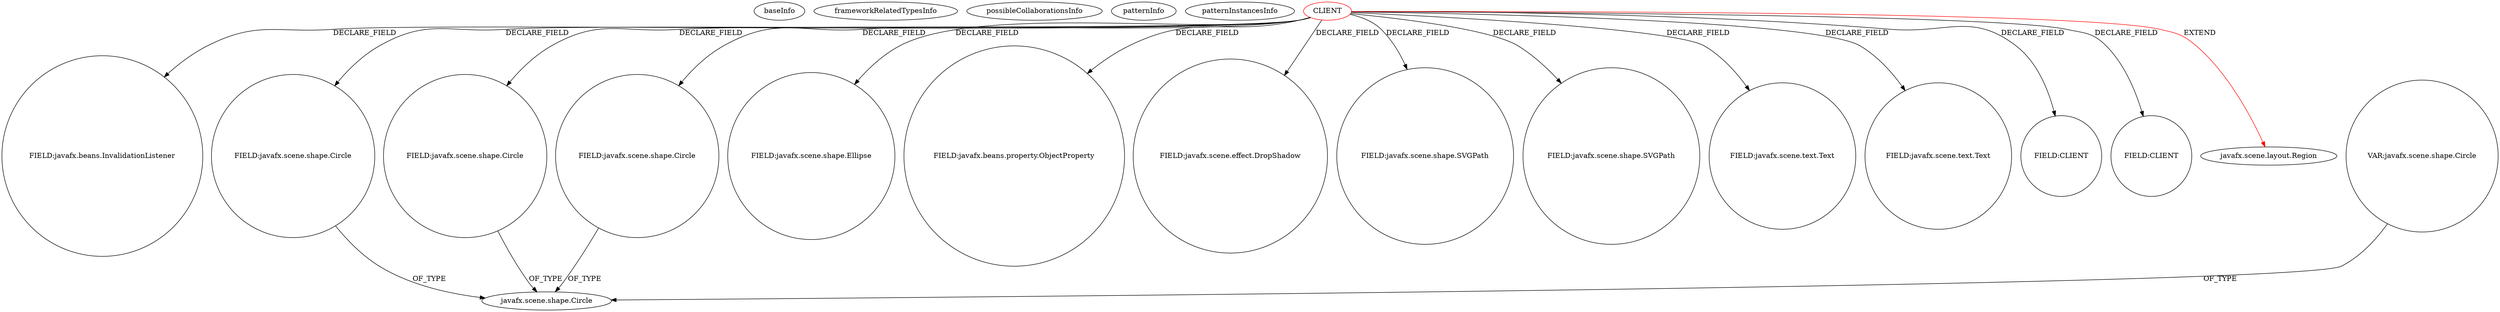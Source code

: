 digraph {
baseInfo[graphId=3618,category="pattern",isAnonymous=false,possibleRelation=false]
frameworkRelatedTypesInfo[0="javafx.scene.layout.Region"]
possibleCollaborationsInfo[]
patternInfo[frequency=2.0,patternRootClient=0]
patternInstancesInfo[0="MrLoNee-RadialFx~/MrLoNee-RadialFx/RadialFx-master/src/com/mrlonee/radialfx/thermostat/NestNoCss.java~NestNoCss~985",1="MrLoNee-RadialFx~/MrLoNee-RadialFx/RadialFx-master/src/com/mrlonee/radialfx/thermostat/Nest.java~Nest~992"]
40[label="FIELD:javafx.beans.InvalidationListener",vertexType="FIELD_DECLARATION",isFrameworkType=false,shape=circle]
0[label="CLIENT",vertexType="ROOT_CLIENT_CLASS_DECLARATION",isFrameworkType=false,color=red]
32[label="FIELD:javafx.scene.shape.Circle",vertexType="FIELD_DECLARATION",isFrameworkType=false,shape=circle]
26[label="FIELD:javafx.scene.shape.Circle",vertexType="FIELD_DECLARATION",isFrameworkType=false,shape=circle]
30[label="FIELD:javafx.scene.shape.Circle",vertexType="FIELD_DECLARATION",isFrameworkType=false,shape=circle]
34[label="FIELD:javafx.scene.shape.Ellipse",vertexType="FIELD_DECLARATION",isFrameworkType=false,shape=circle]
46[label="FIELD:javafx.beans.property.ObjectProperty",vertexType="FIELD_DECLARATION",isFrameworkType=false,shape=circle]
52[label="FIELD:javafx.scene.effect.DropShadow",vertexType="FIELD_DECLARATION",isFrameworkType=false,shape=circle]
38[label="FIELD:javafx.scene.shape.SVGPath",vertexType="FIELD_DECLARATION",isFrameworkType=false,shape=circle]
36[label="FIELD:javafx.scene.shape.SVGPath",vertexType="FIELD_DECLARATION",isFrameworkType=false,shape=circle]
50[label="FIELD:javafx.scene.text.Text",vertexType="FIELD_DECLARATION",isFrameworkType=false,shape=circle]
20[label="FIELD:javafx.scene.text.Text",vertexType="FIELD_DECLARATION",isFrameworkType=false,shape=circle]
56[label="FIELD:CLIENT",vertexType="FIELD_DECLARATION",isFrameworkType=false,shape=circle]
22[label="FIELD:CLIENT",vertexType="FIELD_DECLARATION",isFrameworkType=false,shape=circle]
1[label="javafx.scene.layout.Region",vertexType="FRAMEWORK_CLASS_TYPE",isFrameworkType=false]
27[label="javafx.scene.shape.Circle",vertexType="FRAMEWORK_CLASS_TYPE",isFrameworkType=false]
139[label="VAR:javafx.scene.shape.Circle",vertexType="VARIABLE_EXPRESION",isFrameworkType=false,shape=circle]
0->22[label="DECLARE_FIELD"]
0->52[label="DECLARE_FIELD"]
0->38[label="DECLARE_FIELD"]
0->26[label="DECLARE_FIELD"]
0->1[label="EXTEND",color=red]
30->27[label="OF_TYPE"]
139->27[label="OF_TYPE"]
0->40[label="DECLARE_FIELD"]
0->46[label="DECLARE_FIELD"]
0->30[label="DECLARE_FIELD"]
0->36[label="DECLARE_FIELD"]
0->34[label="DECLARE_FIELD"]
0->50[label="DECLARE_FIELD"]
26->27[label="OF_TYPE"]
32->27[label="OF_TYPE"]
0->56[label="DECLARE_FIELD"]
0->32[label="DECLARE_FIELD"]
0->20[label="DECLARE_FIELD"]
}
